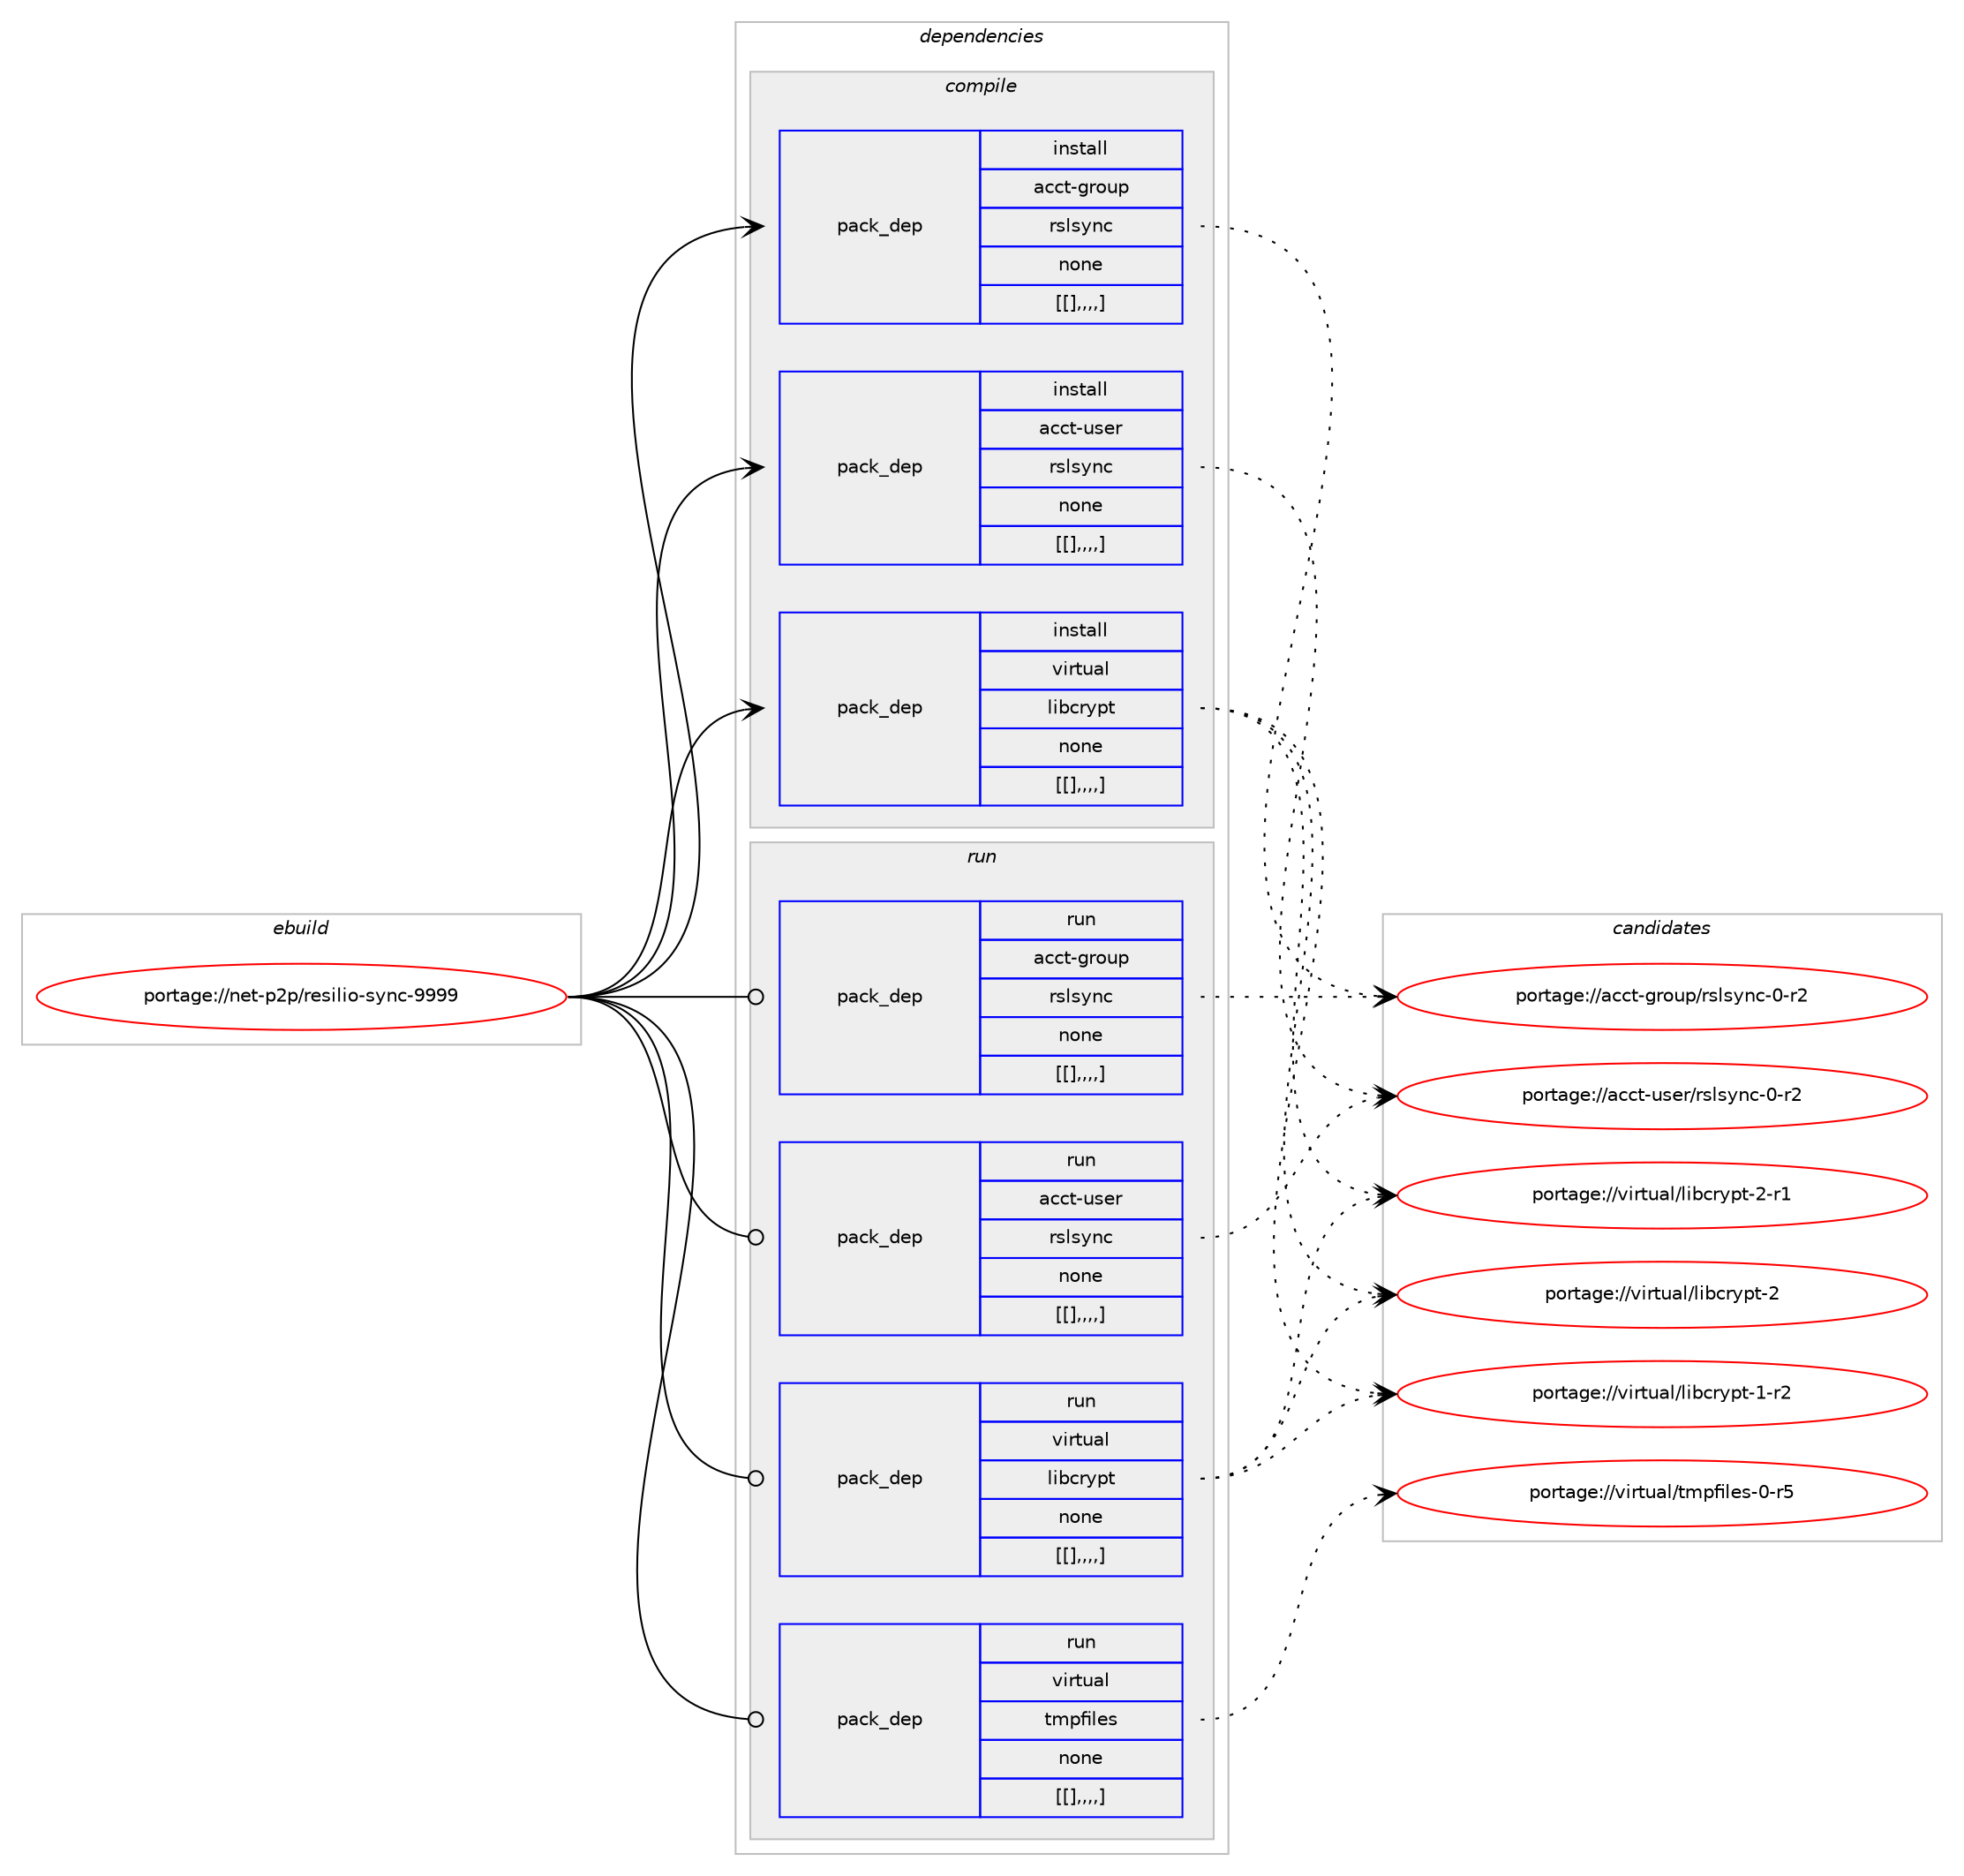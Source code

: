 digraph prolog {

# *************
# Graph options
# *************

newrank=true;
concentrate=true;
compound=true;
graph [rankdir=LR,fontname=Helvetica,fontsize=10,ranksep=1.5];#, ranksep=2.5, nodesep=0.2];
edge  [arrowhead=vee];
node  [fontname=Helvetica,fontsize=10];

# **********
# The ebuild
# **********

subgraph cluster_leftcol {
color=gray;
label=<<i>ebuild</i>>;
id [label="portage://net-p2p/resilio-sync-9999", color=red, width=4, href="../net-p2p/resilio-sync-9999.svg"];
}

# ****************
# The dependencies
# ****************

subgraph cluster_midcol {
color=gray;
label=<<i>dependencies</i>>;
subgraph cluster_compile {
fillcolor="#eeeeee";
style=filled;
label=<<i>compile</i>>;
subgraph pack290815 {
dependency398344 [label=<<TABLE BORDER="0" CELLBORDER="1" CELLSPACING="0" CELLPADDING="4" WIDTH="220"><TR><TD ROWSPAN="6" CELLPADDING="30">pack_dep</TD></TR><TR><TD WIDTH="110">install</TD></TR><TR><TD>acct-group</TD></TR><TR><TD>rslsync</TD></TR><TR><TD>none</TD></TR><TR><TD>[[],,,,]</TD></TR></TABLE>>, shape=none, color=blue];
}
id:e -> dependency398344:w [weight=20,style="solid",arrowhead="vee"];
subgraph pack290816 {
dependency398345 [label=<<TABLE BORDER="0" CELLBORDER="1" CELLSPACING="0" CELLPADDING="4" WIDTH="220"><TR><TD ROWSPAN="6" CELLPADDING="30">pack_dep</TD></TR><TR><TD WIDTH="110">install</TD></TR><TR><TD>acct-user</TD></TR><TR><TD>rslsync</TD></TR><TR><TD>none</TD></TR><TR><TD>[[],,,,]</TD></TR></TABLE>>, shape=none, color=blue];
}
id:e -> dependency398345:w [weight=20,style="solid",arrowhead="vee"];
subgraph pack290817 {
dependency398346 [label=<<TABLE BORDER="0" CELLBORDER="1" CELLSPACING="0" CELLPADDING="4" WIDTH="220"><TR><TD ROWSPAN="6" CELLPADDING="30">pack_dep</TD></TR><TR><TD WIDTH="110">install</TD></TR><TR><TD>virtual</TD></TR><TR><TD>libcrypt</TD></TR><TR><TD>none</TD></TR><TR><TD>[[],,,,]</TD></TR></TABLE>>, shape=none, color=blue];
}
id:e -> dependency398346:w [weight=20,style="solid",arrowhead="vee"];
}
subgraph cluster_compileandrun {
fillcolor="#eeeeee";
style=filled;
label=<<i>compile and run</i>>;
}
subgraph cluster_run {
fillcolor="#eeeeee";
style=filled;
label=<<i>run</i>>;
subgraph pack290818 {
dependency398347 [label=<<TABLE BORDER="0" CELLBORDER="1" CELLSPACING="0" CELLPADDING="4" WIDTH="220"><TR><TD ROWSPAN="6" CELLPADDING="30">pack_dep</TD></TR><TR><TD WIDTH="110">run</TD></TR><TR><TD>acct-group</TD></TR><TR><TD>rslsync</TD></TR><TR><TD>none</TD></TR><TR><TD>[[],,,,]</TD></TR></TABLE>>, shape=none, color=blue];
}
id:e -> dependency398347:w [weight=20,style="solid",arrowhead="odot"];
subgraph pack290819 {
dependency398348 [label=<<TABLE BORDER="0" CELLBORDER="1" CELLSPACING="0" CELLPADDING="4" WIDTH="220"><TR><TD ROWSPAN="6" CELLPADDING="30">pack_dep</TD></TR><TR><TD WIDTH="110">run</TD></TR><TR><TD>acct-user</TD></TR><TR><TD>rslsync</TD></TR><TR><TD>none</TD></TR><TR><TD>[[],,,,]</TD></TR></TABLE>>, shape=none, color=blue];
}
id:e -> dependency398348:w [weight=20,style="solid",arrowhead="odot"];
subgraph pack290820 {
dependency398349 [label=<<TABLE BORDER="0" CELLBORDER="1" CELLSPACING="0" CELLPADDING="4" WIDTH="220"><TR><TD ROWSPAN="6" CELLPADDING="30">pack_dep</TD></TR><TR><TD WIDTH="110">run</TD></TR><TR><TD>virtual</TD></TR><TR><TD>libcrypt</TD></TR><TR><TD>none</TD></TR><TR><TD>[[],,,,]</TD></TR></TABLE>>, shape=none, color=blue];
}
id:e -> dependency398349:w [weight=20,style="solid",arrowhead="odot"];
subgraph pack290821 {
dependency398350 [label=<<TABLE BORDER="0" CELLBORDER="1" CELLSPACING="0" CELLPADDING="4" WIDTH="220"><TR><TD ROWSPAN="6" CELLPADDING="30">pack_dep</TD></TR><TR><TD WIDTH="110">run</TD></TR><TR><TD>virtual</TD></TR><TR><TD>tmpfiles</TD></TR><TR><TD>none</TD></TR><TR><TD>[[],,,,]</TD></TR></TABLE>>, shape=none, color=blue];
}
id:e -> dependency398350:w [weight=20,style="solid",arrowhead="odot"];
}
}

# **************
# The candidates
# **************

subgraph cluster_choices {
rank=same;
color=gray;
label=<<i>candidates</i>>;

subgraph choice290815 {
color=black;
nodesep=1;
choice97999911645103114111117112471141151081151211109945484511450 [label="portage://acct-group/rslsync-0-r2", color=red, width=4,href="../acct-group/rslsync-0-r2.svg"];
dependency398344:e -> choice97999911645103114111117112471141151081151211109945484511450:w [style=dotted,weight="100"];
}
subgraph choice290816 {
color=black;
nodesep=1;
choice97999911645117115101114471141151081151211109945484511450 [label="portage://acct-user/rslsync-0-r2", color=red, width=4,href="../acct-user/rslsync-0-r2.svg"];
dependency398345:e -> choice97999911645117115101114471141151081151211109945484511450:w [style=dotted,weight="100"];
}
subgraph choice290817 {
color=black;
nodesep=1;
choice1181051141161179710847108105989911412111211645504511449 [label="portage://virtual/libcrypt-2-r1", color=red, width=4,href="../virtual/libcrypt-2-r1.svg"];
choice118105114116117971084710810598991141211121164550 [label="portage://virtual/libcrypt-2", color=red, width=4,href="../virtual/libcrypt-2.svg"];
choice1181051141161179710847108105989911412111211645494511450 [label="portage://virtual/libcrypt-1-r2", color=red, width=4,href="../virtual/libcrypt-1-r2.svg"];
dependency398346:e -> choice1181051141161179710847108105989911412111211645504511449:w [style=dotted,weight="100"];
dependency398346:e -> choice118105114116117971084710810598991141211121164550:w [style=dotted,weight="100"];
dependency398346:e -> choice1181051141161179710847108105989911412111211645494511450:w [style=dotted,weight="100"];
}
subgraph choice290818 {
color=black;
nodesep=1;
choice97999911645103114111117112471141151081151211109945484511450 [label="portage://acct-group/rslsync-0-r2", color=red, width=4,href="../acct-group/rslsync-0-r2.svg"];
dependency398347:e -> choice97999911645103114111117112471141151081151211109945484511450:w [style=dotted,weight="100"];
}
subgraph choice290819 {
color=black;
nodesep=1;
choice97999911645117115101114471141151081151211109945484511450 [label="portage://acct-user/rslsync-0-r2", color=red, width=4,href="../acct-user/rslsync-0-r2.svg"];
dependency398348:e -> choice97999911645117115101114471141151081151211109945484511450:w [style=dotted,weight="100"];
}
subgraph choice290820 {
color=black;
nodesep=1;
choice1181051141161179710847108105989911412111211645504511449 [label="portage://virtual/libcrypt-2-r1", color=red, width=4,href="../virtual/libcrypt-2-r1.svg"];
choice118105114116117971084710810598991141211121164550 [label="portage://virtual/libcrypt-2", color=red, width=4,href="../virtual/libcrypt-2.svg"];
choice1181051141161179710847108105989911412111211645494511450 [label="portage://virtual/libcrypt-1-r2", color=red, width=4,href="../virtual/libcrypt-1-r2.svg"];
dependency398349:e -> choice1181051141161179710847108105989911412111211645504511449:w [style=dotted,weight="100"];
dependency398349:e -> choice118105114116117971084710810598991141211121164550:w [style=dotted,weight="100"];
dependency398349:e -> choice1181051141161179710847108105989911412111211645494511450:w [style=dotted,weight="100"];
}
subgraph choice290821 {
color=black;
nodesep=1;
choice118105114116117971084711610911210210510810111545484511453 [label="portage://virtual/tmpfiles-0-r5", color=red, width=4,href="../virtual/tmpfiles-0-r5.svg"];
dependency398350:e -> choice118105114116117971084711610911210210510810111545484511453:w [style=dotted,weight="100"];
}
}

}
